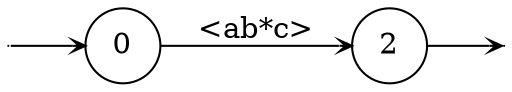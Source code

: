 digraph
{
  vcsn_context = "lao_ratexpset<lal_char(abc)_b>"
  rankdir = LR
  edge [arrowhead = vee, arrowsize = .6]
  {
    node [shape = point, width = 0]
    I0
    F2
  }
  {
    node [shape = circle, style = rounded, width = 0.5]
    0
    2
  }
  I0 -> 0
  0 -> 2 [label = "<ab*c>"]
  2 -> F2
}
